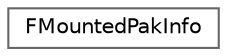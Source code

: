 digraph "Graphical Class Hierarchy"
{
 // INTERACTIVE_SVG=YES
 // LATEX_PDF_SIZE
  bgcolor="transparent";
  edge [fontname=Helvetica,fontsize=10,labelfontname=Helvetica,labelfontsize=10];
  node [fontname=Helvetica,fontsize=10,shape=box,height=0.2,width=0.4];
  rankdir="LR";
  Node0 [id="Node000000",label="FMountedPakInfo",height=0.2,width=0.4,color="grey40", fillcolor="white", style="filled",URL="$d0/dff/structFMountedPakInfo.html",tooltip=" "];
}
